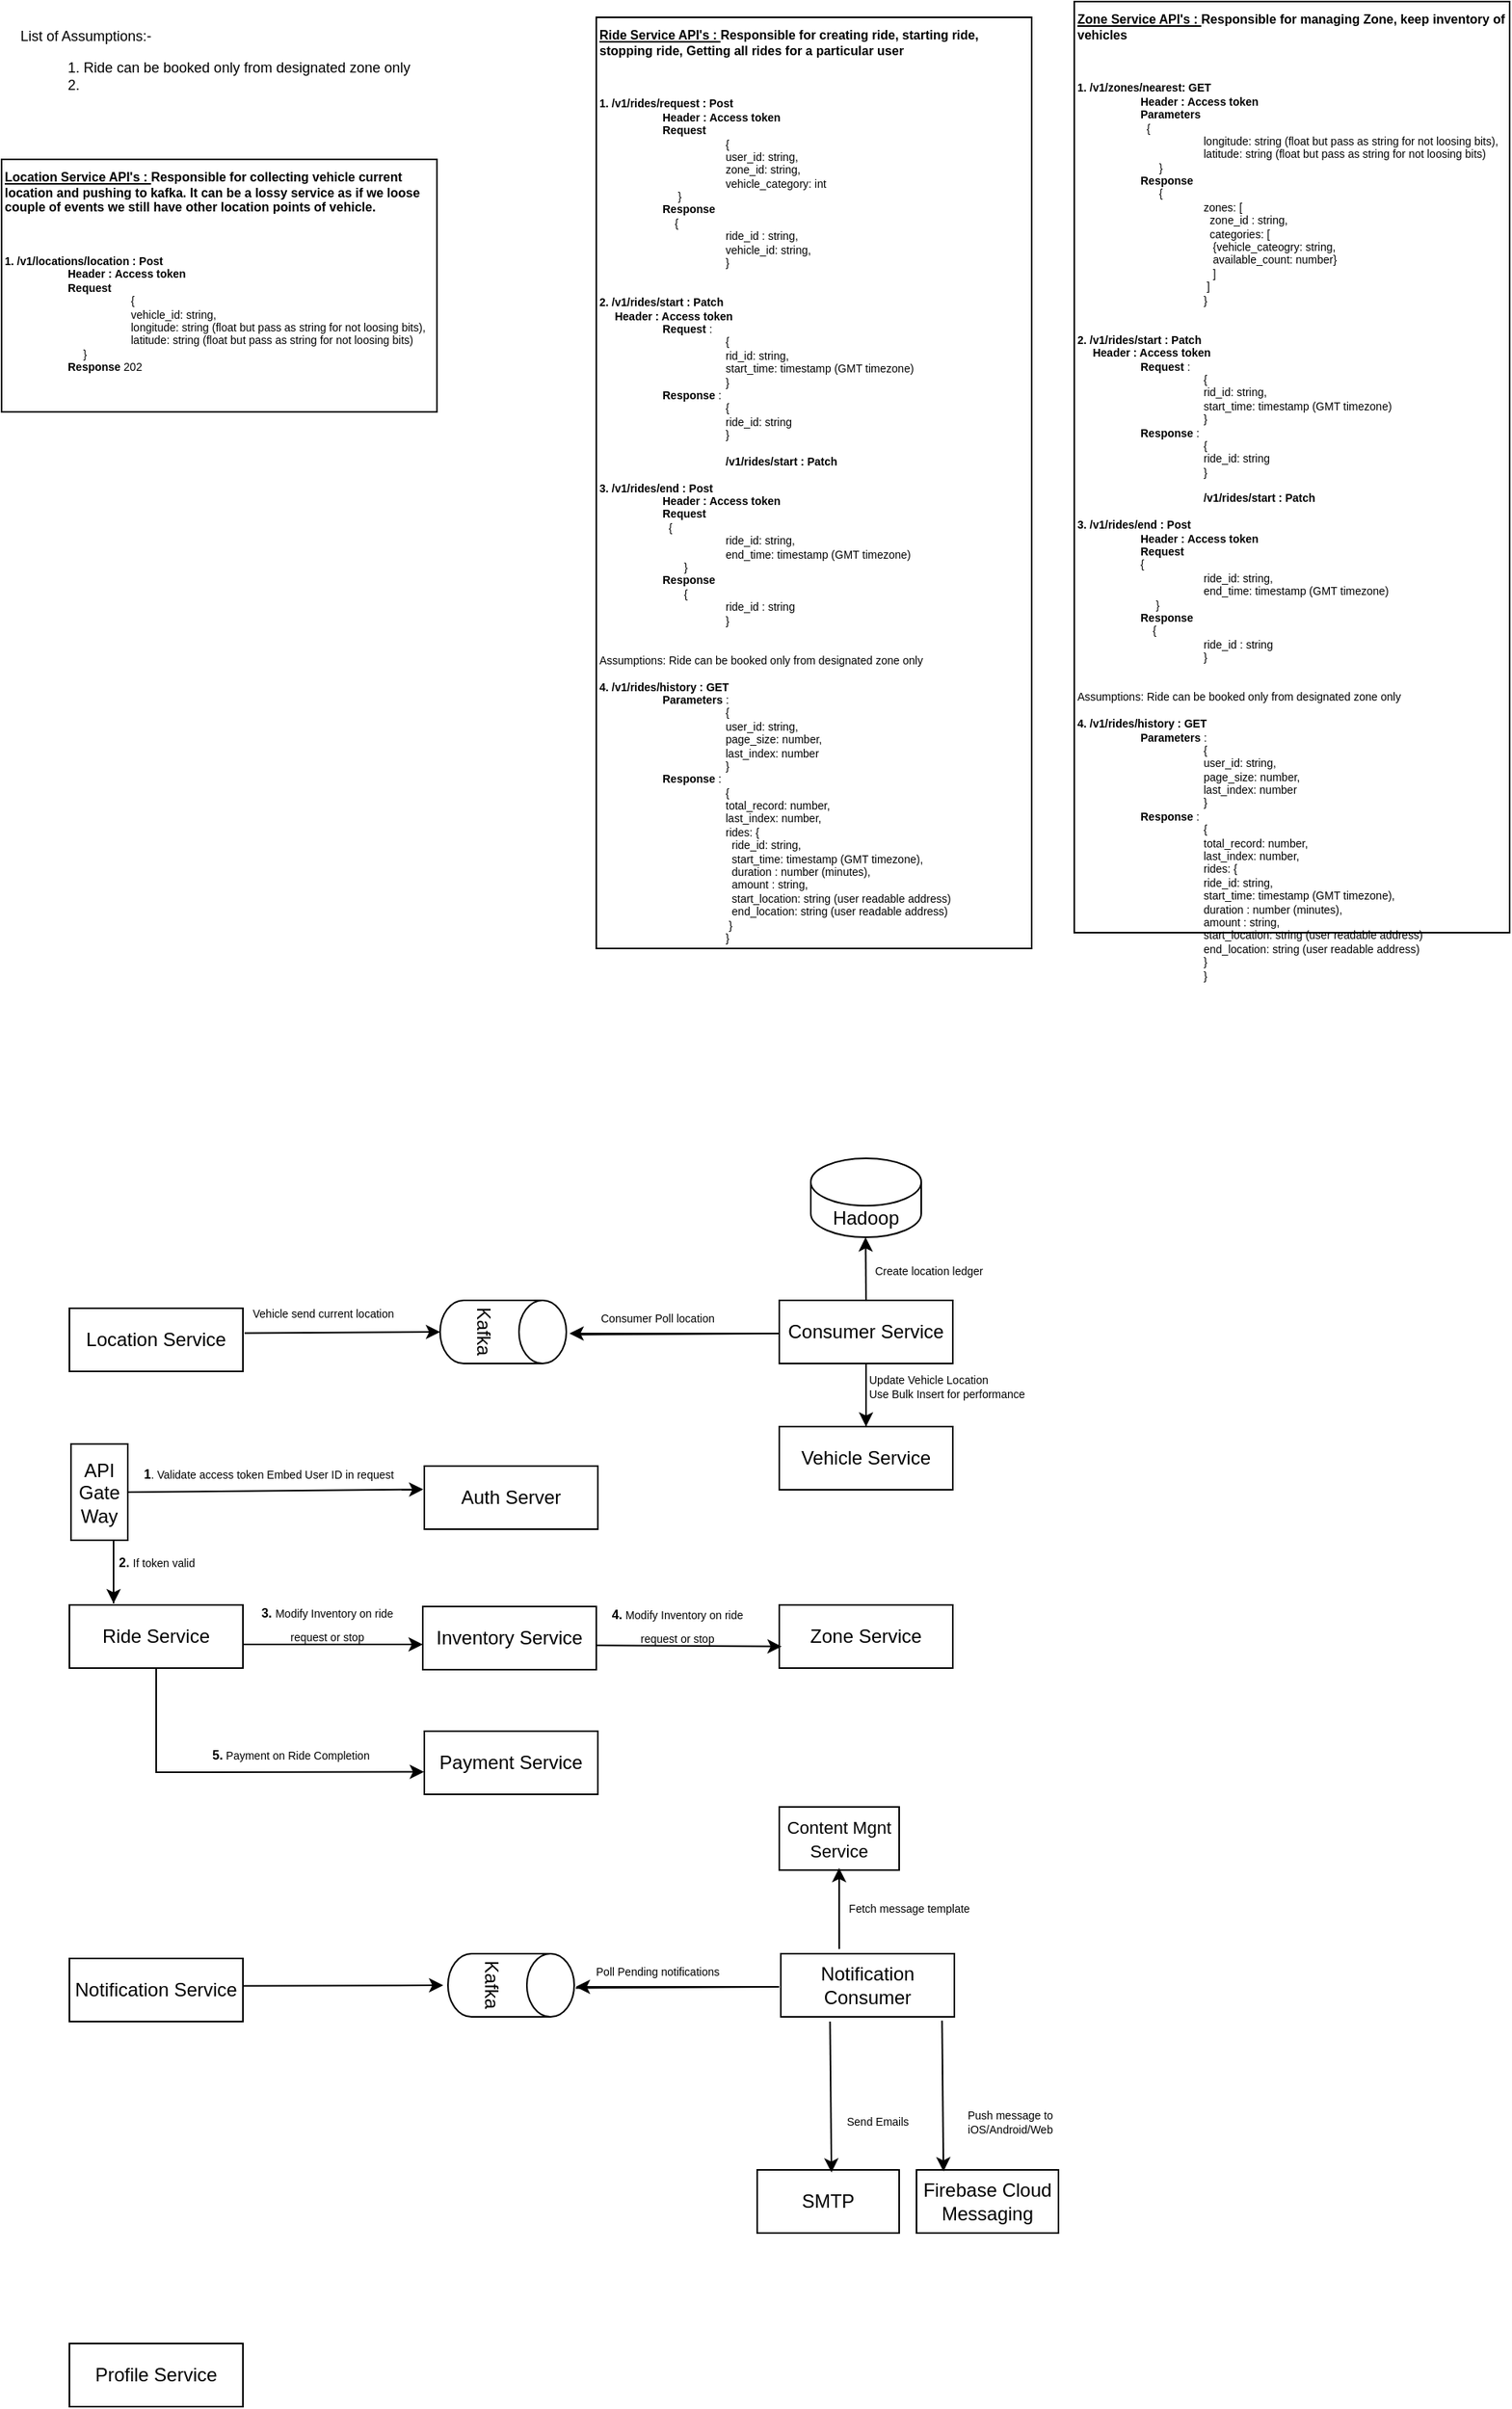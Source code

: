 <mxfile version="18.0.1" type="github">
  <diagram id="JSvCs3eml2IIvMDgM8v3" name="Page-1">
    <mxGraphModel dx="787" dy="471" grid="1" gridSize="10" guides="1" tooltips="1" connect="1" arrows="1" fold="1" page="1" pageScale="1" pageWidth="827" pageHeight="1169" math="0" shadow="0">
      <root>
        <mxCell id="0" />
        <mxCell id="1" parent="0" />
        <mxCell id="J5EXPhGtt0kExFCHynly-1" value="Profile Service" style="rounded=0;whiteSpace=wrap;html=1;" vertex="1" parent="1">
          <mxGeometry x="83" y="1504" width="110" height="40" as="geometry" />
        </mxCell>
        <mxCell id="J5EXPhGtt0kExFCHynly-2" value="Vehicle Service" style="rounded=0;whiteSpace=wrap;html=1;flipV=0;flipH=1;" vertex="1" parent="1">
          <mxGeometry x="533" y="923" width="110" height="40" as="geometry" />
        </mxCell>
        <mxCell id="J5EXPhGtt0kExFCHynly-3" value="Zone Service" style="rounded=0;whiteSpace=wrap;html=1;" vertex="1" parent="1">
          <mxGeometry x="533" y="1036" width="110" height="40" as="geometry" />
        </mxCell>
        <mxCell id="J5EXPhGtt0kExFCHynly-4" value="Inventory Service" style="rounded=0;whiteSpace=wrap;html=1;" vertex="1" parent="1">
          <mxGeometry x="307" y="1037" width="110" height="40" as="geometry" />
        </mxCell>
        <mxCell id="J5EXPhGtt0kExFCHynly-5" value="Location Service" style="rounded=0;whiteSpace=wrap;html=1;" vertex="1" parent="1">
          <mxGeometry x="83" y="848" width="110" height="40" as="geometry" />
        </mxCell>
        <mxCell id="J5EXPhGtt0kExFCHynly-6" value="Ride Service" style="rounded=0;whiteSpace=wrap;html=1;" vertex="1" parent="1">
          <mxGeometry x="83" y="1036" width="110" height="40" as="geometry" />
        </mxCell>
        <mxCell id="J5EXPhGtt0kExFCHynly-7" value="Payment Service" style="rounded=0;whiteSpace=wrap;html=1;" vertex="1" parent="1">
          <mxGeometry x="308" y="1116" width="110" height="40" as="geometry" />
        </mxCell>
        <mxCell id="J5EXPhGtt0kExFCHynly-8" value="Hadoop" style="shape=cylinder3;whiteSpace=wrap;html=1;boundedLbl=1;backgroundOutline=1;size=15;" vertex="1" parent="1">
          <mxGeometry x="553" y="753" width="70" height="50" as="geometry" />
        </mxCell>
        <mxCell id="J5EXPhGtt0kExFCHynly-9" value="Kafka" style="shape=cylinder3;whiteSpace=wrap;html=1;boundedLbl=1;backgroundOutline=1;size=15;rotation=90;" vertex="1" parent="1">
          <mxGeometry x="338" y="823" width="40" height="80" as="geometry" />
        </mxCell>
        <mxCell id="J5EXPhGtt0kExFCHynly-10" value="Consumer Service" style="rounded=0;whiteSpace=wrap;html=1;flipV=0;flipH=1;" vertex="1" parent="1">
          <mxGeometry x="533" y="843" width="110" height="40" as="geometry" />
        </mxCell>
        <mxCell id="J5EXPhGtt0kExFCHynly-12" value="" style="endArrow=classic;html=1;rounded=0;entryX=0.5;entryY=1;entryDx=0;entryDy=0;entryPerimeter=0;" edge="1" parent="1" target="J5EXPhGtt0kExFCHynly-9">
          <mxGeometry width="50" height="50" relative="1" as="geometry">
            <mxPoint x="194" y="863.72" as="sourcePoint" />
            <mxPoint x="310" y="864" as="targetPoint" />
          </mxGeometry>
        </mxCell>
        <mxCell id="J5EXPhGtt0kExFCHynly-13" value="&lt;font style=&quot;font-size: 7px;&quot;&gt;Vehicle send current location&lt;/font&gt;" style="text;html=1;strokeColor=none;fillColor=none;align=center;verticalAlign=middle;whiteSpace=wrap;rounded=0;" vertex="1" parent="1">
          <mxGeometry x="194" y="840" width="100" height="20" as="geometry" />
        </mxCell>
        <mxCell id="J5EXPhGtt0kExFCHynly-14" value="" style="endArrow=classic;html=1;rounded=0;" edge="1" parent="1">
          <mxGeometry width="50" height="50" relative="1" as="geometry">
            <mxPoint x="404" y="864.72" as="sourcePoint" />
            <mxPoint x="400" y="864" as="targetPoint" />
            <Array as="points">
              <mxPoint x="533" y="864" />
            </Array>
          </mxGeometry>
        </mxCell>
        <mxCell id="J5EXPhGtt0kExFCHynly-15" value="&lt;font style=&quot;font-size: 7px;&quot;&gt;Consumer Poll location&lt;/font&gt;" style="text;html=1;strokeColor=none;fillColor=none;align=center;verticalAlign=middle;whiteSpace=wrap;rounded=0;" vertex="1" parent="1">
          <mxGeometry x="413" y="843" width="86" height="20" as="geometry" />
        </mxCell>
        <mxCell id="J5EXPhGtt0kExFCHynly-17" value="&lt;font style=&quot;font-size: 7px;&quot;&gt;Create location ledger&lt;/font&gt;" style="text;html=1;strokeColor=none;fillColor=none;align=center;verticalAlign=middle;whiteSpace=wrap;rounded=0;" vertex="1" parent="1">
          <mxGeometry x="588" y="813" width="80" height="20" as="geometry" />
        </mxCell>
        <mxCell id="J5EXPhGtt0kExFCHynly-21" value="" style="endArrow=classic;html=1;rounded=0;fontSize=7;exitX=0.5;exitY=0;exitDx=0;exitDy=0;" edge="1" parent="1" source="J5EXPhGtt0kExFCHynly-10">
          <mxGeometry width="50" height="50" relative="1" as="geometry">
            <mxPoint x="588" y="833" as="sourcePoint" />
            <mxPoint x="587.72" y="803" as="targetPoint" />
          </mxGeometry>
        </mxCell>
        <mxCell id="J5EXPhGtt0kExFCHynly-22" value="" style="endArrow=classic;html=1;rounded=0;fontSize=7;exitX=0.5;exitY=0;exitDx=0;exitDy=0;" edge="1" parent="1" target="J5EXPhGtt0kExFCHynly-2">
          <mxGeometry width="50" height="50" relative="1" as="geometry">
            <mxPoint x="588" y="923" as="sourcePoint" />
            <mxPoint x="587.72" y="883" as="targetPoint" />
            <Array as="points">
              <mxPoint x="588" y="883" />
            </Array>
          </mxGeometry>
        </mxCell>
        <mxCell id="J5EXPhGtt0kExFCHynly-23" value="Update Vehicle Location&lt;br&gt;&lt;div style=&quot;&quot;&gt;&lt;span style=&quot;background-color: initial;&quot;&gt;Use Bulk Insert for performance&lt;/span&gt;&lt;/div&gt;" style="text;html=1;align=left;verticalAlign=middle;resizable=0;points=[];autosize=1;strokeColor=none;fillColor=none;fontSize=7;" vertex="1" parent="1">
          <mxGeometry x="588" y="888" width="110" height="20" as="geometry" />
        </mxCell>
        <mxCell id="J5EXPhGtt0kExFCHynly-24" value="" style="endArrow=classic;html=1;rounded=0;entryX=0.5;entryY=1;entryDx=0;entryDy=0;entryPerimeter=0;exitX=1;exitY=0.625;exitDx=0;exitDy=0;exitPerimeter=0;" edge="1" parent="1" source="J5EXPhGtt0kExFCHynly-6">
          <mxGeometry width="50" height="50" relative="1" as="geometry">
            <mxPoint x="207" y="1060.72" as="sourcePoint" />
            <mxPoint x="307" y="1061" as="targetPoint" />
          </mxGeometry>
        </mxCell>
        <mxCell id="J5EXPhGtt0kExFCHynly-25" value="&lt;font style=&quot;&quot;&gt;&lt;font style=&quot;&quot;&gt;&lt;b style=&quot;font-size: 8px;&quot;&gt;&lt;font style=&quot;font-size: 8px;&quot;&gt;3.&lt;/font&gt; &lt;/b&gt;&lt;span style=&quot;font-size: 7px;&quot;&gt;Modify Inventory on ride request or&amp;nbsp;&lt;/span&gt;&lt;/font&gt;&lt;font style=&quot;font-size: 7px;&quot;&gt;stop&lt;/font&gt;&lt;/font&gt;" style="text;html=1;strokeColor=none;fillColor=none;align=center;verticalAlign=middle;whiteSpace=wrap;rounded=0;" vertex="1" parent="1">
          <mxGeometry x="193" y="1037" width="107" height="20" as="geometry" />
        </mxCell>
        <mxCell id="J5EXPhGtt0kExFCHynly-26" value="" style="endArrow=classic;html=1;rounded=0;entryX=0.014;entryY=0.658;entryDx=0;entryDy=0;entryPerimeter=0;" edge="1" parent="1" target="J5EXPhGtt0kExFCHynly-3">
          <mxGeometry width="50" height="50" relative="1" as="geometry">
            <mxPoint x="417" y="1061.58" as="sourcePoint" />
            <mxPoint x="517" y="1061.86" as="targetPoint" />
          </mxGeometry>
        </mxCell>
        <mxCell id="J5EXPhGtt0kExFCHynly-27" value="&lt;font style=&quot;&quot;&gt;&lt;font style=&quot;&quot;&gt;&lt;b style=&quot;&quot;&gt;&lt;font style=&quot;font-size: 8px;&quot;&gt;4.&lt;/font&gt;&lt;/b&gt;&lt;span style=&quot;font-size: 7px;&quot;&gt; Modify Inventory on ride request&amp;nbsp;&lt;/span&gt;&lt;/font&gt;&lt;font style=&quot;font-size: 7px;&quot;&gt;or stop&lt;/font&gt;&lt;/font&gt;" style="text;html=1;strokeColor=none;fillColor=none;align=center;verticalAlign=middle;whiteSpace=wrap;rounded=0;" vertex="1" parent="1">
          <mxGeometry x="417" y="1037.86" width="103" height="20" as="geometry" />
        </mxCell>
        <mxCell id="J5EXPhGtt0kExFCHynly-29" value="Text" style="text;html=1;align=center;verticalAlign=middle;resizable=0;points=[];autosize=1;strokeColor=none;fillColor=none;fontSize=7;" vertex="1" parent="1">
          <mxGeometry x="890" y="550" width="40" height="20" as="geometry" />
        </mxCell>
        <mxCell id="J5EXPhGtt0kExFCHynly-32" value="" style="endArrow=classic;html=1;rounded=0;fontSize=7;exitX=0.5;exitY=1;exitDx=0;exitDy=0;entryX=-0.002;entryY=0.644;entryDx=0;entryDy=0;entryPerimeter=0;" edge="1" parent="1" source="J5EXPhGtt0kExFCHynly-6" target="J5EXPhGtt0kExFCHynly-7">
          <mxGeometry width="50" height="50" relative="1" as="geometry">
            <mxPoint x="163" y="1146" as="sourcePoint" />
            <mxPoint x="138" y="1126" as="targetPoint" />
            <Array as="points">
              <mxPoint x="138" y="1142" />
            </Array>
          </mxGeometry>
        </mxCell>
        <mxCell id="J5EXPhGtt0kExFCHynly-33" value="&lt;b&gt;&lt;font style=&quot;font-size: 8px;&quot;&gt;5.&lt;/font&gt;&lt;/b&gt; Payment on Ride Completion" style="text;html=1;align=center;verticalAlign=middle;resizable=0;points=[];autosize=1;strokeColor=none;fillColor=none;fontSize=7;" vertex="1" parent="1">
          <mxGeometry x="163" y="1126" width="120" height="10" as="geometry" />
        </mxCell>
        <mxCell id="J5EXPhGtt0kExFCHynly-35" value="Notification Consumer" style="rounded=0;whiteSpace=wrap;html=1;" vertex="1" parent="1">
          <mxGeometry x="534" y="1257" width="110" height="40" as="geometry" />
        </mxCell>
        <mxCell id="J5EXPhGtt0kExFCHynly-36" value="Kafka" style="shape=cylinder3;whiteSpace=wrap;html=1;boundedLbl=1;backgroundOutline=1;size=15;rotation=90;" vertex="1" parent="1">
          <mxGeometry x="343" y="1237" width="40" height="80" as="geometry" />
        </mxCell>
        <mxCell id="J5EXPhGtt0kExFCHynly-37" value="" style="endArrow=classic;html=1;rounded=0;" edge="1" parent="1">
          <mxGeometry width="50" height="50" relative="1" as="geometry">
            <mxPoint x="404" y="1278.72" as="sourcePoint" />
            <mxPoint x="404" y="1278" as="targetPoint" />
            <Array as="points">
              <mxPoint x="533" y="1278" />
            </Array>
          </mxGeometry>
        </mxCell>
        <mxCell id="J5EXPhGtt0kExFCHynly-38" value="&lt;span style=&quot;font-size: 7px;&quot;&gt;Poll Pending&amp;nbsp;notifications&lt;/span&gt;" style="text;html=1;strokeColor=none;fillColor=none;align=center;verticalAlign=middle;whiteSpace=wrap;rounded=0;" vertex="1" parent="1">
          <mxGeometry x="413" y="1257" width="86" height="20" as="geometry" />
        </mxCell>
        <mxCell id="J5EXPhGtt0kExFCHynly-39" value="&lt;font style=&quot;font-size: 11px;&quot;&gt;Content Mgnt Service&lt;/font&gt;" style="rounded=0;whiteSpace=wrap;html=1;" vertex="1" parent="1">
          <mxGeometry x="533" y="1164" width="76" height="40" as="geometry" />
        </mxCell>
        <mxCell id="J5EXPhGtt0kExFCHynly-40" value="" style="endArrow=classic;html=1;rounded=0;entryX=0.46;entryY=-0.008;entryDx=0;entryDy=0;entryPerimeter=0;" edge="1" parent="1">
          <mxGeometry width="50" height="50" relative="1" as="geometry">
            <mxPoint x="571" y="1254" as="sourcePoint" />
            <mxPoint x="570.96" y="1202.68" as="targetPoint" />
            <Array as="points" />
          </mxGeometry>
        </mxCell>
        <mxCell id="J5EXPhGtt0kExFCHynly-41" value="&lt;font style=&quot;font-size: 7px;&quot;&gt;Fetch message template&lt;/font&gt;" style="text;html=1;align=center;verticalAlign=middle;resizable=0;points=[];autosize=1;strokeColor=none;fillColor=none;fontSize=11;" vertex="1" parent="1">
          <mxGeometry x="570" y="1217" width="90" height="20" as="geometry" />
        </mxCell>
        <mxCell id="J5EXPhGtt0kExFCHynly-42" value="Firebase Cloud Messaging" style="rounded=0;whiteSpace=wrap;html=1;" vertex="1" parent="1">
          <mxGeometry x="620" y="1394" width="90" height="40" as="geometry" />
        </mxCell>
        <mxCell id="J5EXPhGtt0kExFCHynly-43" value="" style="endArrow=classic;html=1;rounded=0;entryX=0.19;entryY=0.024;entryDx=0;entryDy=0;entryPerimeter=0;exitX=0.929;exitY=1.058;exitDx=0;exitDy=0;exitPerimeter=0;" edge="1" parent="1" source="J5EXPhGtt0kExFCHynly-35" target="J5EXPhGtt0kExFCHynly-42">
          <mxGeometry width="50" height="50" relative="1" as="geometry">
            <mxPoint x="630" y="1297" as="sourcePoint" />
            <mxPoint x="747.54" y="1297.74" as="targetPoint" />
          </mxGeometry>
        </mxCell>
        <mxCell id="J5EXPhGtt0kExFCHynly-44" value="Notification Service" style="rounded=0;whiteSpace=wrap;html=1;" vertex="1" parent="1">
          <mxGeometry x="83" y="1260" width="110" height="40" as="geometry" />
        </mxCell>
        <mxCell id="J5EXPhGtt0kExFCHynly-46" value="" style="endArrow=classic;html=1;rounded=0;exitX=0.465;exitY=1.05;exitDx=0;exitDy=0;exitPerimeter=0;" edge="1" parent="1">
          <mxGeometry width="50" height="50" relative="1" as="geometry">
            <mxPoint x="193.27" y="1277.32" as="sourcePoint" />
            <mxPoint x="320" y="1277" as="targetPoint" />
            <Array as="points" />
          </mxGeometry>
        </mxCell>
        <mxCell id="J5EXPhGtt0kExFCHynly-47" value="Push message to &lt;br&gt;iOS/Android/Web" style="text;html=1;align=center;verticalAlign=middle;resizable=0;points=[];autosize=1;strokeColor=none;fillColor=none;fontSize=7;" vertex="1" parent="1">
          <mxGeometry x="644" y="1354" width="70" height="20" as="geometry" />
        </mxCell>
        <mxCell id="J5EXPhGtt0kExFCHynly-48" value="SMTP" style="rounded=0;whiteSpace=wrap;html=1;" vertex="1" parent="1">
          <mxGeometry x="519" y="1394" width="90" height="40" as="geometry" />
        </mxCell>
        <mxCell id="J5EXPhGtt0kExFCHynly-49" value="" style="endArrow=classic;html=1;rounded=0;entryX=0.19;entryY=0.024;entryDx=0;entryDy=0;entryPerimeter=0;exitX=0.929;exitY=1.058;exitDx=0;exitDy=0;exitPerimeter=0;" edge="1" parent="1">
          <mxGeometry width="50" height="50" relative="1" as="geometry">
            <mxPoint x="565.19" y="1300" as="sourcePoint" />
            <mxPoint x="566.1" y="1395.64" as="targetPoint" />
          </mxGeometry>
        </mxCell>
        <mxCell id="J5EXPhGtt0kExFCHynly-50" value="Send Emails" style="text;html=1;align=center;verticalAlign=middle;resizable=0;points=[];autosize=1;strokeColor=none;fillColor=none;fontSize=7;" vertex="1" parent="1">
          <mxGeometry x="570" y="1359" width="50" height="10" as="geometry" />
        </mxCell>
        <mxCell id="J5EXPhGtt0kExFCHynly-51" value="&lt;span style=&quot;background-color: initial;&quot;&gt;&lt;b&gt;&lt;font style=&quot;font-size: 8px;&quot;&gt;&lt;u&gt;Ride Service API&#39;s : &lt;/u&gt;Responsible for creating ride, starting ride, stopping ride, Getting all rides for a particular user&lt;/font&gt;&lt;/b&gt;&lt;br&gt;&lt;br&gt;&lt;/span&gt;&lt;span style=&quot;background-color: initial;&quot;&gt;&lt;br&gt;&lt;/span&gt;&lt;b style=&quot;background-color: initial;&quot;&gt;&lt;br&gt;1. /v1/rides/request : Post&amp;nbsp;&lt;/b&gt;&lt;span style=&quot;background-color: initial;&quot;&gt;&lt;br&gt;&lt;/span&gt;&lt;blockquote style=&quot;margin: 0px 0px 0px 40px; border: none; padding: 0px;&quot;&gt;&lt;div&gt;&lt;b&gt;Header : Access token&lt;/b&gt;&lt;/div&gt;&lt;div&gt;&lt;b&gt;Request&lt;/b&gt;&lt;/div&gt;&lt;/blockquote&gt;&lt;blockquote style=&quot;margin: 0px 0px 0px 40px; border: none; padding: 0px;&quot;&gt;&lt;blockquote style=&quot;margin: 0px 0px 0px 40px; border: none; padding: 0px;&quot;&gt;{&lt;/blockquote&gt;&lt;blockquote style=&quot;margin: 0px 0px 0px 40px; border: none; padding: 0px;&quot;&gt;user_id: string,&lt;/blockquote&gt;&lt;/blockquote&gt;&lt;blockquote style=&quot;margin: 0px 0px 0px 40px; border: none; padding: 0px;&quot;&gt;&lt;blockquote style=&quot;margin: 0px 0px 0px 40px; border: none; padding: 0px;&quot;&gt;zone_id: string,&lt;/blockquote&gt;&lt;blockquote style=&quot;margin: 0px 0px 0px 40px; border: none; padding: 0px;&quot;&gt;vehicle_category: int&amp;nbsp;&lt;/blockquote&gt;&lt;div&gt;&amp;nbsp; &amp;nbsp; &amp;nbsp;}&lt;/div&gt;&lt;b style=&quot;background-color: initial;&quot;&gt;Response&lt;/b&gt;&lt;span style=&quot;background-color: initial;&quot;&gt;&amp;nbsp;&lt;/span&gt;&lt;div&gt;&amp;nbsp; &amp;nbsp;&amp;nbsp;{&lt;/div&gt;&lt;blockquote style=&quot;margin: 0px 0px 0px 40px; border: none; padding: 0px;&quot;&gt;&lt;span style=&quot;background-color: initial;&quot;&gt;ride_id : string,&lt;/span&gt;&lt;/blockquote&gt;&lt;blockquote style=&quot;margin: 0px 0px 0px 40px; border: none; padding: 0px;&quot;&gt;vehicle_id: string,&lt;/blockquote&gt;&lt;blockquote style=&quot;margin: 0px 0px 0px 40px; border: none; padding: 0px;&quot;&gt;&lt;span style=&quot;background-color: initial;&quot;&gt;}&lt;/span&gt;&lt;/blockquote&gt;&lt;/blockquote&gt;&lt;blockquote style=&quot;margin: 0px 0px 0px 40px; border: none; padding: 0px;&quot;&gt;&lt;blockquote style=&quot;margin: 0px 0px 0px 40px; border: none; padding: 0px;&quot;&gt;&lt;div&gt;&lt;/div&gt;&lt;/blockquote&gt;&lt;/blockquote&gt;&lt;br&gt;&lt;span style=&quot;background-color: initial;&quot;&gt;&lt;br&gt;&lt;b&gt;2. /v1/rides/start : Patch&lt;br&gt;&lt;/b&gt;&lt;/span&gt;&lt;b&gt;&lt;span style=&quot;&quot;&gt;	&lt;/span&gt;&lt;span style=&quot;&quot;&gt;	&lt;/span&gt;&amp;nbsp; &amp;nbsp; &amp;nbsp;Header : Access token&lt;/b&gt;&lt;br&gt;&lt;blockquote style=&quot;margin: 0px 0px 0px 40px; border: none; padding: 0px;&quot;&gt;&lt;b&gt;Request&lt;/b&gt;&amp;nbsp;:&lt;/blockquote&gt;&lt;blockquote style=&quot;margin: 0px 0px 0px 40px; border: none; padding: 0px;&quot;&gt;&lt;blockquote style=&quot;margin: 0px 0px 0px 40px; border: none; padding: 0px;&quot;&gt;{&lt;/blockquote&gt;&lt;blockquote style=&quot;margin: 0px 0px 0px 40px; border: none; padding: 0px;&quot;&gt;rid_id: string,&lt;/blockquote&gt;&lt;blockquote style=&quot;margin: 0px 0px 0px 40px; border: none; padding: 0px;&quot;&gt;start_time: timestamp (GMT timezone)&lt;/blockquote&gt;&lt;blockquote style=&quot;margin: 0px 0px 0px 40px; border: none; padding: 0px;&quot;&gt;}&lt;/blockquote&gt;&lt;/blockquote&gt;&lt;blockquote style=&quot;margin: 0px 0px 0px 40px; border: none; padding: 0px;&quot;&gt;&lt;b&gt;Response&lt;/b&gt;&amp;nbsp;:&lt;/blockquote&gt;&lt;blockquote style=&quot;margin: 0px 0px 0px 40px; border: none; padding: 0px;&quot;&gt;&lt;blockquote style=&quot;margin: 0px 0px 0px 40px; border: none; padding: 0px;&quot;&gt;{&lt;/blockquote&gt;&lt;blockquote style=&quot;margin: 0px 0px 0px 40px; border: none; padding: 0px;&quot;&gt;ride_id: string&lt;/blockquote&gt;&lt;blockquote style=&quot;margin: 0px 0px 0px 40px; border: none; padding: 0px;&quot;&gt;&lt;div&gt;}&lt;/div&gt;&lt;div&gt;&lt;b style=&quot;background-color: initial;&quot;&gt;&lt;br&gt;&lt;/b&gt;&lt;/div&gt;&lt;div&gt;&lt;b style=&quot;background-color: initial;&quot;&gt;/v1/rides/start : Patch&lt;/b&gt;&lt;/div&gt;&lt;/blockquote&gt;&lt;/blockquote&gt;&lt;b style=&quot;background-color: initial;&quot;&gt;&lt;br&gt;3. /v1/rides/end : Post&amp;nbsp;&lt;/b&gt;&lt;span style=&quot;background-color: initial;&quot;&gt;&lt;br&gt;&lt;/span&gt;&lt;blockquote style=&quot;margin: 0 0 0 40px; border: none; padding: 0px;&quot;&gt;&lt;div&gt;&lt;b&gt;Header : Access token&lt;/b&gt;&lt;/div&gt;&lt;div&gt;&lt;b&gt;Request&lt;/b&gt;&lt;/div&gt;&lt;div&gt;&lt;span style=&quot;background-color: initial;&quot;&gt;&lt;span style=&quot;white-space: pre;&quot;&gt;	&lt;/span&gt;&lt;span style=&quot;white-space: pre;&quot;&gt;	&lt;/span&gt;{&lt;/span&gt;&lt;/div&gt;&lt;/blockquote&gt;&lt;blockquote style=&quot;margin: 0 0 0 40px; border: none; padding: 0px;&quot;&gt;&lt;blockquote style=&quot;margin: 0 0 0 40px; border: none; padding: 0px;&quot;&gt;ride_id: string,&lt;/blockquote&gt;&lt;/blockquote&gt;&lt;blockquote style=&quot;margin: 0 0 0 40px; border: none; padding: 0px;&quot;&gt;&lt;blockquote style=&quot;margin: 0 0 0 40px; border: none; padding: 0px;&quot;&gt;end_time: timestamp (GMT timezone)&lt;/blockquote&gt;&lt;div&gt;&lt;span style=&quot;&quot;&gt;	&lt;/span&gt;&lt;span style=&quot;&quot;&gt;	&lt;/span&gt;&amp;nbsp; &amp;nbsp; &lt;span style=&quot;white-space: pre;&quot;&gt;	&lt;/span&gt;&lt;span style=&quot;white-space: pre;&quot;&gt;	&lt;/span&gt;&amp;nbsp;}&lt;/div&gt;&lt;b style=&quot;background-color: initial;&quot;&gt;Response&lt;/b&gt;&lt;span style=&quot;background-color: initial;&quot;&gt;&amp;nbsp;&lt;/span&gt;&lt;div&gt;&amp;nbsp; &amp;nbsp;&lt;span style=&quot;&quot;&gt;	&lt;span style=&quot;white-space: pre;&quot;&gt;	&lt;/span&gt;&lt;span style=&quot;white-space: pre;&quot;&gt;	&lt;/span&gt;&lt;span style=&quot;&quot;&gt;	&lt;/span&gt;&lt;/span&gt;{&lt;/div&gt;&lt;blockquote style=&quot;margin: 0 0 0 40px; border: none; padding: 0px;&quot;&gt;&lt;span style=&quot;background-color: initial;&quot;&gt;ride_id : string&lt;/span&gt;&lt;/blockquote&gt;&lt;blockquote style=&quot;margin: 0 0 0 40px; border: none; padding: 0px;&quot;&gt;&lt;span style=&quot;background-color: initial;&quot;&gt;}&lt;/span&gt;&lt;/blockquote&gt;&lt;/blockquote&gt;&lt;blockquote style=&quot;margin: 0 0 0 40px; border: none; padding: 0px;&quot;&gt;&lt;blockquote style=&quot;margin: 0 0 0 40px; border: none; padding: 0px;&quot;&gt;&lt;div&gt;&lt;br&gt;&lt;/div&gt;&lt;div&gt;&lt;br&gt;&lt;/div&gt;&lt;/blockquote&gt;&lt;/blockquote&gt;Assumptions: Ride can be booked only from designated zone only&lt;br&gt;&lt;span style=&quot;background-color: initial;&quot;&gt;&lt;br&gt;&lt;b&gt;4. /v1/rides/history : GET&lt;/b&gt;&lt;/span&gt;&lt;br&gt;&lt;blockquote style=&quot;margin: 0 0 0 40px; border: none; padding: 0px;&quot;&gt;&lt;div&gt;&lt;b&gt;Parameters&lt;/b&gt; :&lt;/div&gt;&lt;/blockquote&gt;&lt;blockquote style=&quot;margin: 0 0 0 40px; border: none; padding: 0px;&quot;&gt;&lt;blockquote style=&quot;margin: 0 0 0 40px; border: none; padding: 0px;&quot;&gt;&lt;div&gt;{&lt;/div&gt;&lt;/blockquote&gt;&lt;blockquote style=&quot;margin: 0 0 0 40px; border: none; padding: 0px;&quot;&gt;&lt;div&gt;&lt;span style=&quot;&quot;&gt;	&lt;/span&gt;user_id: string,&lt;/div&gt;&lt;/blockquote&gt;&lt;blockquote style=&quot;margin: 0 0 0 40px; border: none; padding: 0px;&quot;&gt;&lt;div&gt;&lt;span style=&quot;&quot;&gt;	&lt;/span&gt;page_size: number,&lt;/div&gt;&lt;div&gt;last_index: number&lt;/div&gt;&lt;/blockquote&gt;&lt;blockquote style=&quot;margin: 0 0 0 40px; border: none; padding: 0px;&quot;&gt;&lt;div&gt;}&lt;/div&gt;&lt;/blockquote&gt;&lt;/blockquote&gt;&lt;blockquote style=&quot;margin: 0 0 0 40px; border: none; padding: 0px;&quot;&gt;&lt;div&gt;&lt;b&gt;Response&lt;/b&gt;&amp;nbsp;:&lt;/div&gt;&lt;/blockquote&gt;&lt;blockquote style=&quot;margin: 0 0 0 40px; border: none; padding: 0px;&quot;&gt;&lt;blockquote style=&quot;margin: 0 0 0 40px; border: none; padding: 0px;&quot;&gt;&lt;div&gt;{&lt;/div&gt;&lt;/blockquote&gt;&lt;blockquote style=&quot;margin: 0 0 0 40px; border: none; padding: 0px;&quot;&gt;&lt;div&gt;&lt;span style=&quot;&quot;&gt;	&lt;/span&gt;total_record: number,&lt;/div&gt;&lt;div&gt;last_index: number,&lt;/div&gt;&lt;div&gt;rides: {&lt;/div&gt;&lt;div&gt;&lt;span style=&quot;white-space: pre;&quot;&gt;	&lt;/span&gt;&lt;span style=&quot;white-space: pre;&quot;&gt;	&lt;/span&gt;ride_id: string,&lt;br&gt;&lt;/div&gt;&lt;div&gt;&lt;span style=&quot;white-space: pre;&quot;&gt;	&lt;/span&gt;&lt;span style=&quot;white-space: pre;&quot;&gt;	&lt;/span&gt;start_time: timestamp (GMT timezone),&lt;br&gt;&lt;/div&gt;&lt;div&gt;&lt;span style=&quot;white-space: pre;&quot;&gt;	&lt;/span&gt;&lt;span style=&quot;white-space: pre;&quot;&gt;	&lt;/span&gt;duration : number (minutes),&lt;br&gt;&lt;/div&gt;&lt;div&gt;&lt;span style=&quot;white-space: pre;&quot;&gt;	&lt;/span&gt;&lt;span style=&quot;white-space: pre;&quot;&gt;	&lt;/span&gt;amount : string,&lt;br&gt;&lt;/div&gt;&lt;div&gt;&lt;span style=&quot;white-space: pre;&quot;&gt;	&lt;/span&gt;&lt;span style=&quot;white-space: pre;&quot;&gt;	&lt;/span&gt;start_location: string (user readable address)&lt;br&gt;&lt;/div&gt;&lt;div&gt;&lt;span style=&quot;white-space: pre;&quot;&gt;	&lt;/span&gt;&lt;span style=&quot;white-space: pre;&quot;&gt;	&lt;/span&gt;end_location: string (user readable address)&lt;br&gt;&lt;/div&gt;&lt;div&gt;&lt;span style=&quot;white-space: pre;&quot;&gt;	&lt;/span&gt;}&lt;br&gt;&lt;/div&gt;&lt;/blockquote&gt;&lt;blockquote style=&quot;margin: 0 0 0 40px; border: none; padding: 0px;&quot;&gt;&lt;div&gt;}&lt;/div&gt;&lt;blockquote style=&quot;margin: 0px 0px 0px 40px; border: none; padding: 0px;&quot;&gt;&lt;/blockquote&gt;&lt;/blockquote&gt;&lt;/blockquote&gt;" style="rounded=0;whiteSpace=wrap;html=1;fontSize=7;align=left;verticalAlign=top;" vertex="1" parent="1">
          <mxGeometry x="417" y="30" width="276" height="590" as="geometry" />
        </mxCell>
        <mxCell id="J5EXPhGtt0kExFCHynly-52" value="Auth Server" style="rounded=0;whiteSpace=wrap;html=1;" vertex="1" parent="1">
          <mxGeometry x="308" y="948" width="110" height="40" as="geometry" />
        </mxCell>
        <mxCell id="J5EXPhGtt0kExFCHynly-53" value="" style="endArrow=classic;html=1;rounded=0;entryX=-0.006;entryY=0.37;entryDx=0;entryDy=0;exitX=1;exitY=0.5;exitDx=0;exitDy=0;entryPerimeter=0;" edge="1" parent="1" source="J5EXPhGtt0kExFCHynly-54" target="J5EXPhGtt0kExFCHynly-52">
          <mxGeometry width="50" height="50" relative="1" as="geometry">
            <mxPoint x="141" y="1006.39" as="sourcePoint" />
            <mxPoint x="255" y="1006.39" as="targetPoint" />
            <Array as="points" />
          </mxGeometry>
        </mxCell>
        <mxCell id="J5EXPhGtt0kExFCHynly-54" value="API Gate&lt;br&gt;Way" style="rounded=0;whiteSpace=wrap;html=1;" vertex="1" parent="1">
          <mxGeometry x="84" y="934" width="36" height="61" as="geometry" />
        </mxCell>
        <mxCell id="J5EXPhGtt0kExFCHynly-55" value="&lt;b&gt;&lt;font style=&quot;font-size: 8px;&quot;&gt;1&lt;/font&gt;&lt;/b&gt;. Validate access token Embed User ID in request" style="text;html=1;align=center;verticalAlign=middle;resizable=0;points=[];autosize=1;strokeColor=none;fillColor=none;fontSize=7;" vertex="1" parent="1">
          <mxGeometry x="124" y="948" width="170" height="10" as="geometry" />
        </mxCell>
        <mxCell id="J5EXPhGtt0kExFCHynly-57" value="" style="endArrow=classic;html=1;rounded=0;fontSize=7;exitX=0.5;exitY=0;exitDx=0;exitDy=0;" edge="1" parent="1">
          <mxGeometry width="50" height="50" relative="1" as="geometry">
            <mxPoint x="111" y="1035" as="sourcePoint" />
            <mxPoint x="111" y="1035" as="targetPoint" />
            <Array as="points">
              <mxPoint x="111" y="995" />
            </Array>
          </mxGeometry>
        </mxCell>
        <mxCell id="J5EXPhGtt0kExFCHynly-58" value="&lt;b&gt;&lt;font style=&quot;font-size: 8px;&quot;&gt;2. &lt;/font&gt;&lt;/b&gt;If token valid" style="text;html=1;align=center;verticalAlign=middle;resizable=0;points=[];autosize=1;strokeColor=none;fillColor=none;fontSize=7;" vertex="1" parent="1">
          <mxGeometry x="108" y="1004" width="60" height="10" as="geometry" />
        </mxCell>
        <mxCell id="J5EXPhGtt0kExFCHynly-59" value="&lt;font style=&quot;font-size: 9px;&quot;&gt;List of Assumptions:-&lt;br&gt;&lt;/font&gt;&lt;ol style=&quot;font-size: 9px;&quot;&gt;&lt;li&gt;&lt;font style=&quot;font-size: 9px;&quot;&gt;Ride can be booked only from designated zone only&lt;/font&gt;&lt;/li&gt;&lt;li&gt;&lt;font style=&quot;font-size: 9px;&quot;&gt;&lt;br&gt;&lt;/font&gt;&lt;/li&gt;&lt;/ol&gt;" style="text;html=1;strokeColor=none;fillColor=none;align=left;verticalAlign=top;whiteSpace=wrap;rounded=0;fontSize=8;horizontal=1;" vertex="1" parent="1">
          <mxGeometry x="50" y="30" width="310" height="220" as="geometry" />
        </mxCell>
        <mxCell id="J5EXPhGtt0kExFCHynly-60" value="&lt;span style=&quot;background-color: initial;&quot;&gt;&lt;b&gt;&lt;font style=&quot;font-size: 8px;&quot;&gt;&lt;u&gt;Location Service API&#39;s : &lt;/u&gt;Responsible for collecting vehicle current location and pushing to kafka. It can be a lossy service as if we loose couple of events we still have other location points of vehicle.&lt;/font&gt;&lt;/b&gt;&lt;br&gt;&lt;br&gt;&lt;/span&gt;&lt;span style=&quot;background-color: initial;&quot;&gt;&lt;br&gt;&lt;/span&gt;&lt;b style=&quot;background-color: initial;&quot;&gt;&lt;br&gt;1. /v1/locations/location : Post&amp;nbsp;&lt;/b&gt;&lt;span style=&quot;background-color: initial;&quot;&gt;&lt;br&gt;&lt;/span&gt;&lt;blockquote style=&quot;margin: 0px 0px 0px 40px; border: none; padding: 0px;&quot;&gt;&lt;div&gt;&lt;b&gt;Header : Access token&lt;/b&gt;&lt;/div&gt;&lt;div&gt;&lt;b&gt;Request&lt;/b&gt;&lt;/div&gt;&lt;/blockquote&gt;&lt;blockquote style=&quot;margin: 0px 0px 0px 40px; border: none; padding: 0px;&quot;&gt;&lt;blockquote style=&quot;margin: 0px 0px 0px 40px; border: none; padding: 0px;&quot;&gt;{&lt;/blockquote&gt;&lt;blockquote style=&quot;margin: 0px 0px 0px 40px; border: none; padding: 0px;&quot;&gt;vehicle_id: string,&lt;/blockquote&gt;&lt;/blockquote&gt;&lt;blockquote style=&quot;margin: 0px 0px 0px 40px; border: none; padding: 0px;&quot;&gt;&lt;blockquote style=&quot;margin: 0px 0px 0px 40px; border: none; padding: 0px;&quot;&gt;longitude: string (float but pass as string for not loosing bits),&lt;/blockquote&gt;&lt;blockquote style=&quot;margin: 0px 0px 0px 40px; border: none; padding: 0px;&quot;&gt;latitude: string (float but pass as string for not loosing bits)&amp;nbsp;&lt;/blockquote&gt;&lt;div&gt;&amp;nbsp; &amp;nbsp; &amp;nbsp;}&lt;/div&gt;&lt;b style=&quot;background-color: initial;&quot;&gt;Response&lt;/b&gt;&lt;span style=&quot;background-color: initial;&quot;&gt;&amp;nbsp;202&lt;/span&gt;&lt;div&gt;&amp;nbsp; &amp;nbsp;&lt;br&gt;&lt;/div&gt;&lt;/blockquote&gt;&lt;blockquote style=&quot;margin: 0px 0px 0px 40px; border: none; padding: 0px;&quot;&gt;&lt;blockquote style=&quot;margin: 0px 0px 0px 40px; border: none; padding: 0px;&quot;&gt;&lt;div&gt;&lt;/div&gt;&lt;/blockquote&gt;&lt;/blockquote&gt;&lt;br&gt;&lt;span style=&quot;background-color: initial;&quot;&gt;&lt;br&gt;&lt;br&gt;&lt;/span&gt;&lt;blockquote style=&quot;margin: 0 0 0 40px; border: none; padding: 0px;&quot;&gt;&lt;blockquote style=&quot;margin: 0 0 0 40px; border: none; padding: 0px;&quot;&gt;&lt;blockquote style=&quot;margin: 0px 0px 0px 40px; border: none; padding: 0px;&quot;&gt;&lt;/blockquote&gt;&lt;/blockquote&gt;&lt;/blockquote&gt;" style="rounded=0;whiteSpace=wrap;html=1;fontSize=7;align=left;verticalAlign=top;" vertex="1" parent="1">
          <mxGeometry x="40" y="120" width="276" height="160" as="geometry" />
        </mxCell>
        <mxCell id="J5EXPhGtt0kExFCHynly-61" value="&lt;span style=&quot;background-color: initial;&quot;&gt;&lt;b&gt;&lt;font style=&quot;font-size: 8px;&quot;&gt;&lt;u&gt;Zone Service API&#39;s : &lt;/u&gt;Responsible for managing Zone, keep inventory of vehicles&lt;/font&gt;&lt;/b&gt;&lt;br&gt;&lt;br&gt;&lt;/span&gt;&lt;span style=&quot;background-color: initial;&quot;&gt;&lt;br&gt;&lt;/span&gt;&lt;b style=&quot;background-color: initial;&quot;&gt;&lt;br&gt;1. /v1/zones/nearest: GET&amp;nbsp;&lt;/b&gt;&lt;span style=&quot;background-color: initial;&quot;&gt;&lt;br&gt;&lt;/span&gt;&lt;blockquote style=&quot;margin: 0px 0px 0px 40px; border: none; padding: 0px;&quot;&gt;&lt;div&gt;&lt;b&gt;Header : Access token&lt;/b&gt;&lt;/div&gt;&lt;div&gt;&lt;b&gt;Parameters&lt;/b&gt;&lt;/div&gt;&lt;div&gt;&lt;span style=&quot;background-color: initial;&quot;&gt;&lt;span style=&quot;white-space: pre;&quot;&gt;	&lt;/span&gt;&lt;span style=&quot;white-space: pre;&quot;&gt;	&lt;/span&gt;{&lt;/span&gt;&lt;/div&gt;&lt;/blockquote&gt;&lt;blockquote style=&quot;margin: 0px 0px 0px 40px; border: none; padding: 0px;&quot;&gt;&lt;blockquote style=&quot;margin: 0px 0px 0px 40px; border: none; padding: 0px;&quot;&gt;&lt;/blockquote&gt;&lt;/blockquote&gt;&lt;blockquote style=&quot;margin: 0 0 0 40px; border: none; padding: 0px;&quot;&gt;&lt;blockquote style=&quot;margin: 0px 0px 0px 40px; border: none; padding: 0px;&quot;&gt;&lt;span style=&quot;background-color: initial;&quot;&gt;longitude: string (float but pass as string for not loosing bits),&lt;/span&gt;&lt;/blockquote&gt;&lt;blockquote style=&quot;margin: 0px 0px 0px 40px; border: none; padding: 0px;&quot;&gt;latitude: string (float but pass as string for not loosing bits)&amp;nbsp;&lt;/blockquote&gt;&lt;/blockquote&gt;&lt;blockquote style=&quot;margin: 0px 0px 0px 40px; border: none; padding: 0px;&quot;&gt;&lt;div&gt;&amp;nbsp; &amp;nbsp; &lt;span style=&quot;white-space: pre;&quot;&gt;	&lt;/span&gt;&lt;span style=&quot;white-space: pre;&quot;&gt;	&lt;/span&gt;}&lt;/div&gt;&lt;b style=&quot;background-color: initial;&quot;&gt;Response&lt;/b&gt;&lt;span style=&quot;background-color: initial;&quot;&gt;&amp;nbsp;&lt;/span&gt;&lt;div&gt;&amp;nbsp; &amp;nbsp;&amp;nbsp;&lt;span style=&quot;white-space: pre;&quot;&gt;	&lt;/span&gt;&lt;span style=&quot;white-space: pre;&quot;&gt;	&lt;/span&gt;{&lt;/div&gt;&lt;blockquote style=&quot;margin: 0px 0px 0px 40px; border: none; padding: 0px;&quot;&gt;&lt;span style=&quot;background-color: initial;&quot;&gt;zones: [&amp;nbsp;&lt;/span&gt;&lt;/blockquote&gt;&lt;blockquote style=&quot;margin: 0px 0px 0px 40px; border: none; padding: 0px;&quot;&gt;&lt;span style=&quot;background-color: initial;&quot;&gt;&lt;span style=&quot;white-space: pre;&quot;&gt;	&lt;/span&gt;&lt;span style=&quot;white-space: pre;&quot;&gt;	&lt;/span&gt;zone_id : string,&lt;/span&gt;&lt;/blockquote&gt;&lt;blockquote style=&quot;margin: 0px 0px 0px 40px; border: none; padding: 0px;&quot;&gt;&lt;span style=&quot;white-space: pre;&quot;&gt;	&lt;/span&gt;&lt;span style=&quot;white-space: pre;&quot;&gt;	&lt;/span&gt;categories: [&lt;/blockquote&gt;&lt;blockquote style=&quot;margin: 0px 0px 0px 40px; border: none; padding: 0px;&quot;&gt;&lt;span style=&quot;white-space: pre;&quot;&gt;	&lt;/span&gt;&lt;span style=&quot;white-space: pre;&quot;&gt;	&lt;/span&gt;&lt;span style=&quot;white-space: pre;&quot;&gt;	&lt;/span&gt;{vehicle_cateogry: string,&lt;/blockquote&gt;&lt;blockquote style=&quot;margin: 0px 0px 0px 40px; border: none; padding: 0px;&quot;&gt;&lt;span style=&quot;white-space: pre;&quot;&gt;	&lt;/span&gt;&lt;span style=&quot;white-space: pre;&quot;&gt;	&lt;span style=&quot;white-space: pre;&quot;&gt;	&lt;/span&gt;&lt;/span&gt;available_count: number}&lt;br&gt;&lt;/blockquote&gt;&lt;blockquote style=&quot;margin: 0px 0px 0px 40px; border: none; padding: 0px;&quot;&gt;&lt;span style=&quot;white-space: pre;&quot;&gt;	&lt;/span&gt;&lt;span style=&quot;white-space: pre;&quot;&gt;	&lt;span style=&quot;white-space: pre;&quot;&gt;	&lt;/span&gt;&lt;/span&gt;]&lt;br&gt;&lt;/blockquote&gt;&lt;blockquote style=&quot;margin: 0px 0px 0px 40px; border: none; padding: 0px;&quot;&gt;&lt;span style=&quot;white-space: pre;&quot;&gt;	&lt;/span&gt;]&lt;br&gt;&lt;/blockquote&gt;&lt;blockquote style=&quot;margin: 0px 0px 0px 40px; border: none; padding: 0px;&quot;&gt;&lt;span style=&quot;background-color: initial;&quot;&gt;}&lt;/span&gt;&lt;/blockquote&gt;&lt;/blockquote&gt;&lt;blockquote style=&quot;margin: 0px 0px 0px 40px; border: none; padding: 0px;&quot;&gt;&lt;blockquote style=&quot;margin: 0px 0px 0px 40px; border: none; padding: 0px;&quot;&gt;&lt;div&gt;&lt;/div&gt;&lt;/blockquote&gt;&lt;/blockquote&gt;&lt;br&gt;&lt;span style=&quot;background-color: initial;&quot;&gt;&lt;br&gt;&lt;b&gt;2. /v1/rides/start : Patch&lt;br&gt;&lt;/b&gt;&lt;/span&gt;&lt;b&gt;&lt;span style=&quot;&quot;&gt;	&lt;/span&gt;&lt;span style=&quot;&quot;&gt;	&lt;/span&gt;&amp;nbsp; &amp;nbsp; &amp;nbsp;Header : Access token&lt;/b&gt;&lt;br&gt;&lt;blockquote style=&quot;margin: 0px 0px 0px 40px; border: none; padding: 0px;&quot;&gt;&lt;b&gt;Request&lt;/b&gt;&amp;nbsp;:&lt;/blockquote&gt;&lt;blockquote style=&quot;margin: 0px 0px 0px 40px; border: none; padding: 0px;&quot;&gt;&lt;blockquote style=&quot;margin: 0px 0px 0px 40px; border: none; padding: 0px;&quot;&gt;{&lt;/blockquote&gt;&lt;blockquote style=&quot;margin: 0px 0px 0px 40px; border: none; padding: 0px;&quot;&gt;rid_id: string,&lt;/blockquote&gt;&lt;blockquote style=&quot;margin: 0px 0px 0px 40px; border: none; padding: 0px;&quot;&gt;start_time: timestamp (GMT timezone)&lt;/blockquote&gt;&lt;blockquote style=&quot;margin: 0px 0px 0px 40px; border: none; padding: 0px;&quot;&gt;}&lt;/blockquote&gt;&lt;/blockquote&gt;&lt;blockquote style=&quot;margin: 0px 0px 0px 40px; border: none; padding: 0px;&quot;&gt;&lt;b&gt;Response&lt;/b&gt;&amp;nbsp;:&lt;/blockquote&gt;&lt;blockquote style=&quot;margin: 0px 0px 0px 40px; border: none; padding: 0px;&quot;&gt;&lt;blockquote style=&quot;margin: 0px 0px 0px 40px; border: none; padding: 0px;&quot;&gt;{&lt;/blockquote&gt;&lt;blockquote style=&quot;margin: 0px 0px 0px 40px; border: none; padding: 0px;&quot;&gt;ride_id: string&lt;/blockquote&gt;&lt;blockquote style=&quot;margin: 0px 0px 0px 40px; border: none; padding: 0px;&quot;&gt;&lt;div&gt;}&lt;/div&gt;&lt;div&gt;&lt;b style=&quot;background-color: initial;&quot;&gt;&lt;br&gt;&lt;/b&gt;&lt;/div&gt;&lt;div&gt;&lt;b style=&quot;background-color: initial;&quot;&gt;/v1/rides/start : Patch&lt;/b&gt;&lt;/div&gt;&lt;/blockquote&gt;&lt;/blockquote&gt;&lt;b style=&quot;background-color: initial;&quot;&gt;&lt;br&gt;3. /v1/rides/end : Post&amp;nbsp;&lt;/b&gt;&lt;span style=&quot;background-color: initial;&quot;&gt;&lt;br&gt;&lt;/span&gt;&lt;blockquote style=&quot;margin: 0 0 0 40px; border: none; padding: 0px;&quot;&gt;&lt;div&gt;&lt;b&gt;Header : Access token&lt;/b&gt;&lt;/div&gt;&lt;div&gt;&lt;b&gt;Request&lt;/b&gt;&lt;/div&gt;&lt;div&gt;&lt;span style=&quot;background-color: initial;&quot;&gt;&lt;span style=&quot;&quot;&gt;	&lt;/span&gt;&lt;span style=&quot;&quot;&gt;	&lt;/span&gt;{&lt;/span&gt;&lt;/div&gt;&lt;/blockquote&gt;&lt;blockquote style=&quot;margin: 0 0 0 40px; border: none; padding: 0px;&quot;&gt;&lt;blockquote style=&quot;margin: 0 0 0 40px; border: none; padding: 0px;&quot;&gt;ride_id: string,&lt;/blockquote&gt;&lt;/blockquote&gt;&lt;blockquote style=&quot;margin: 0 0 0 40px; border: none; padding: 0px;&quot;&gt;&lt;blockquote style=&quot;margin: 0 0 0 40px; border: none; padding: 0px;&quot;&gt;end_time: timestamp (GMT timezone)&lt;/blockquote&gt;&lt;div&gt;&lt;span style=&quot;&quot;&gt;	&lt;/span&gt;&lt;span style=&quot;&quot;&gt;	&lt;/span&gt;&amp;nbsp; &amp;nbsp; &lt;span style=&quot;&quot;&gt;	&lt;/span&gt;&lt;span style=&quot;&quot;&gt;	&lt;/span&gt;&amp;nbsp;}&lt;/div&gt;&lt;b style=&quot;background-color: initial;&quot;&gt;Response&lt;/b&gt;&lt;span style=&quot;background-color: initial;&quot;&gt;&amp;nbsp;&lt;/span&gt;&lt;div&gt;&amp;nbsp; &amp;nbsp;&lt;span style=&quot;&quot;&gt;	&lt;span style=&quot;&quot;&gt;	&lt;/span&gt;&lt;span style=&quot;&quot;&gt;	&lt;/span&gt;&lt;span style=&quot;&quot;&gt;	&lt;/span&gt;&lt;/span&gt;{&lt;/div&gt;&lt;blockquote style=&quot;margin: 0 0 0 40px; border: none; padding: 0px;&quot;&gt;&lt;span style=&quot;background-color: initial;&quot;&gt;ride_id : string&lt;/span&gt;&lt;/blockquote&gt;&lt;blockquote style=&quot;margin: 0 0 0 40px; border: none; padding: 0px;&quot;&gt;&lt;span style=&quot;background-color: initial;&quot;&gt;}&lt;/span&gt;&lt;/blockquote&gt;&lt;/blockquote&gt;&lt;blockquote style=&quot;margin: 0 0 0 40px; border: none; padding: 0px;&quot;&gt;&lt;blockquote style=&quot;margin: 0 0 0 40px; border: none; padding: 0px;&quot;&gt;&lt;div&gt;&lt;br&gt;&lt;/div&gt;&lt;div&gt;&lt;br&gt;&lt;/div&gt;&lt;/blockquote&gt;&lt;/blockquote&gt;Assumptions: Ride can be booked only from designated zone only&lt;br&gt;&lt;span style=&quot;background-color: initial;&quot;&gt;&lt;br&gt;&lt;b&gt;4. /v1/rides/history : GET&lt;/b&gt;&lt;/span&gt;&lt;br&gt;&lt;blockquote style=&quot;margin: 0 0 0 40px; border: none; padding: 0px;&quot;&gt;&lt;div&gt;&lt;b&gt;Parameters&lt;/b&gt; :&lt;/div&gt;&lt;/blockquote&gt;&lt;blockquote style=&quot;margin: 0 0 0 40px; border: none; padding: 0px;&quot;&gt;&lt;blockquote style=&quot;margin: 0 0 0 40px; border: none; padding: 0px;&quot;&gt;&lt;div&gt;{&lt;/div&gt;&lt;/blockquote&gt;&lt;blockquote style=&quot;margin: 0 0 0 40px; border: none; padding: 0px;&quot;&gt;&lt;div&gt;&lt;span style=&quot;&quot;&gt;	&lt;/span&gt;user_id: string,&lt;/div&gt;&lt;/blockquote&gt;&lt;blockquote style=&quot;margin: 0 0 0 40px; border: none; padding: 0px;&quot;&gt;&lt;div&gt;&lt;span style=&quot;&quot;&gt;	&lt;/span&gt;page_size: number,&lt;/div&gt;&lt;div&gt;last_index: number&lt;/div&gt;&lt;/blockquote&gt;&lt;blockquote style=&quot;margin: 0 0 0 40px; border: none; padding: 0px;&quot;&gt;&lt;div&gt;}&lt;/div&gt;&lt;/blockquote&gt;&lt;/blockquote&gt;&lt;blockquote style=&quot;margin: 0 0 0 40px; border: none; padding: 0px;&quot;&gt;&lt;div&gt;&lt;b&gt;Response&lt;/b&gt;&amp;nbsp;:&lt;/div&gt;&lt;/blockquote&gt;&lt;blockquote style=&quot;margin: 0 0 0 40px; border: none; padding: 0px;&quot;&gt;&lt;blockquote style=&quot;margin: 0 0 0 40px; border: none; padding: 0px;&quot;&gt;&lt;div&gt;{&lt;/div&gt;&lt;/blockquote&gt;&lt;blockquote style=&quot;margin: 0 0 0 40px; border: none; padding: 0px;&quot;&gt;&lt;div&gt;&lt;span style=&quot;&quot;&gt;	&lt;/span&gt;total_record: number,&lt;/div&gt;&lt;div&gt;last_index: number,&lt;/div&gt;&lt;div&gt;rides: {&lt;/div&gt;&lt;div&gt;&lt;span style=&quot;&quot;&gt;	&lt;/span&gt;&lt;span style=&quot;&quot;&gt;	&lt;/span&gt;ride_id: string,&lt;br&gt;&lt;/div&gt;&lt;div&gt;&lt;span style=&quot;&quot;&gt;	&lt;/span&gt;&lt;span style=&quot;&quot;&gt;	&lt;/span&gt;start_time: timestamp (GMT timezone),&lt;br&gt;&lt;/div&gt;&lt;div&gt;&lt;span style=&quot;&quot;&gt;	&lt;/span&gt;&lt;span style=&quot;&quot;&gt;	&lt;/span&gt;duration : number (minutes),&lt;br&gt;&lt;/div&gt;&lt;div&gt;&lt;span style=&quot;&quot;&gt;	&lt;/span&gt;&lt;span style=&quot;&quot;&gt;	&lt;/span&gt;amount : string,&lt;br&gt;&lt;/div&gt;&lt;div&gt;&lt;span style=&quot;&quot;&gt;	&lt;/span&gt;&lt;span style=&quot;&quot;&gt;	&lt;/span&gt;start_location: string (user readable address)&lt;br&gt;&lt;/div&gt;&lt;div&gt;&lt;span style=&quot;&quot;&gt;	&lt;/span&gt;&lt;span style=&quot;&quot;&gt;	&lt;/span&gt;end_location: string (user readable address)&lt;br&gt;&lt;/div&gt;&lt;div&gt;&lt;span style=&quot;&quot;&gt;	&lt;/span&gt;}&lt;br&gt;&lt;/div&gt;&lt;/blockquote&gt;&lt;blockquote style=&quot;margin: 0 0 0 40px; border: none; padding: 0px;&quot;&gt;&lt;div&gt;}&lt;/div&gt;&lt;blockquote style=&quot;margin: 0px 0px 0px 40px; border: none; padding: 0px;&quot;&gt;&lt;/blockquote&gt;&lt;/blockquote&gt;&lt;/blockquote&gt;" style="rounded=0;whiteSpace=wrap;html=1;fontSize=7;align=left;verticalAlign=top;" vertex="1" parent="1">
          <mxGeometry x="720" y="20" width="276" height="590" as="geometry" />
        </mxCell>
      </root>
    </mxGraphModel>
  </diagram>
</mxfile>
